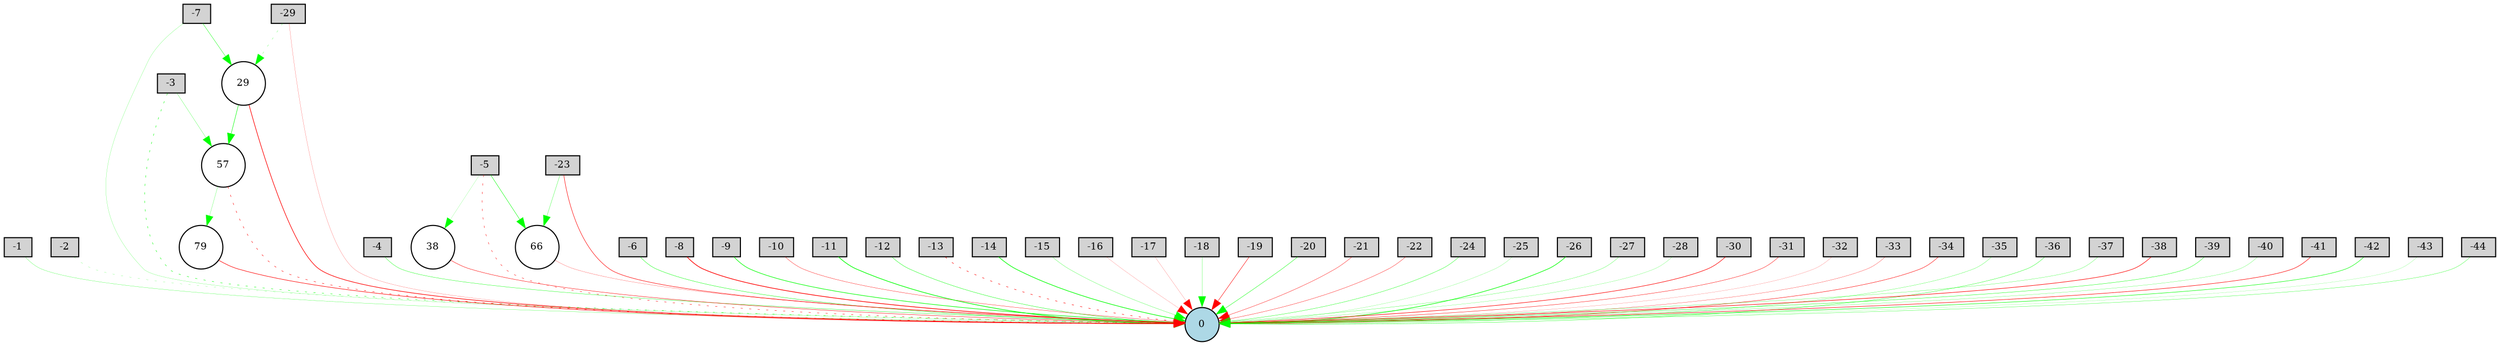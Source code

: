 digraph {
	node [fontsize=9 height=0.2 shape=circle width=0.2]
	-1 [fillcolor=lightgray shape=box style=filled]
	-2 [fillcolor=lightgray shape=box style=filled]
	-3 [fillcolor=lightgray shape=box style=filled]
	-4 [fillcolor=lightgray shape=box style=filled]
	-5 [fillcolor=lightgray shape=box style=filled]
	-6 [fillcolor=lightgray shape=box style=filled]
	-7 [fillcolor=lightgray shape=box style=filled]
	-8 [fillcolor=lightgray shape=box style=filled]
	-9 [fillcolor=lightgray shape=box style=filled]
	-10 [fillcolor=lightgray shape=box style=filled]
	-11 [fillcolor=lightgray shape=box style=filled]
	-12 [fillcolor=lightgray shape=box style=filled]
	-13 [fillcolor=lightgray shape=box style=filled]
	-14 [fillcolor=lightgray shape=box style=filled]
	-15 [fillcolor=lightgray shape=box style=filled]
	-16 [fillcolor=lightgray shape=box style=filled]
	-17 [fillcolor=lightgray shape=box style=filled]
	-18 [fillcolor=lightgray shape=box style=filled]
	-19 [fillcolor=lightgray shape=box style=filled]
	-20 [fillcolor=lightgray shape=box style=filled]
	-21 [fillcolor=lightgray shape=box style=filled]
	-22 [fillcolor=lightgray shape=box style=filled]
	-23 [fillcolor=lightgray shape=box style=filled]
	-24 [fillcolor=lightgray shape=box style=filled]
	-25 [fillcolor=lightgray shape=box style=filled]
	-26 [fillcolor=lightgray shape=box style=filled]
	-27 [fillcolor=lightgray shape=box style=filled]
	-28 [fillcolor=lightgray shape=box style=filled]
	-29 [fillcolor=lightgray shape=box style=filled]
	-30 [fillcolor=lightgray shape=box style=filled]
	-31 [fillcolor=lightgray shape=box style=filled]
	-32 [fillcolor=lightgray shape=box style=filled]
	-33 [fillcolor=lightgray shape=box style=filled]
	-34 [fillcolor=lightgray shape=box style=filled]
	-35 [fillcolor=lightgray shape=box style=filled]
	-36 [fillcolor=lightgray shape=box style=filled]
	-37 [fillcolor=lightgray shape=box style=filled]
	-38 [fillcolor=lightgray shape=box style=filled]
	-39 [fillcolor=lightgray shape=box style=filled]
	-40 [fillcolor=lightgray shape=box style=filled]
	-41 [fillcolor=lightgray shape=box style=filled]
	-42 [fillcolor=lightgray shape=box style=filled]
	-43 [fillcolor=lightgray shape=box style=filled]
	-44 [fillcolor=lightgray shape=box style=filled]
	0 [fillcolor=lightblue style=filled]
	66 [fillcolor=white style=filled]
	38 [fillcolor=white style=filled]
	79 [fillcolor=white style=filled]
	57 [fillcolor=white style=filled]
	29 [fillcolor=white style=filled]
	-1 -> 0 [color=green penwidth=0.17491096979216164 style=solid]
	-2 -> 0 [color=green penwidth=0.13214582188683455 style=dotted]
	-3 -> 0 [color=green penwidth=0.3563825371789282 style=dotted]
	-4 -> 0 [color=green penwidth=0.27012228315866715 style=solid]
	-5 -> 0 [color=red penwidth=0.33587658777740803 style=dotted]
	-6 -> 0 [color=green penwidth=0.3127314588106559 style=solid]
	-7 -> 0 [color=green penwidth=0.1360447779120868 style=solid]
	-8 -> 0 [color=red penwidth=0.6282590313711744 style=solid]
	-9 -> 0 [color=green penwidth=0.517695023552237 style=solid]
	-10 -> 0 [color=red penwidth=0.26176638869776436 style=solid]
	-11 -> 0 [color=green penwidth=0.6022824138647225 style=solid]
	-12 -> 0 [color=green penwidth=0.3078319981398119 style=solid]
	-13 -> 0 [color=red penwidth=0.41931390139393054 style=dotted]
	-14 -> 0 [color=green penwidth=0.5754480323456845 style=solid]
	-15 -> 0 [color=green penwidth=0.19651177061993658 style=solid]
	-16 -> 0 [color=red penwidth=0.11320411268731452 style=solid]
	-17 -> 0 [color=red penwidth=0.1254932054035328 style=solid]
	-18 -> 0 [color=green penwidth=0.19288367276116308 style=solid]
	-19 -> 0 [color=red penwidth=0.3806297220909698 style=solid]
	-20 -> 0 [color=green penwidth=0.3185730476787677 style=solid]
	-21 -> 0 [color=red penwidth=0.2844695216148546 style=solid]
	-22 -> 0 [color=red penwidth=0.26865770002127054 style=solid]
	-23 -> 0 [color=red penwidth=0.41774885346141666 style=solid]
	-24 -> 0 [color=green penwidth=0.27619051002523265 style=solid]
	-25 -> 0 [color=green penwidth=0.13572708865905103 style=solid]
	-26 -> 0 [color=green penwidth=0.5399362008303419 style=solid]
	-27 -> 0 [color=green penwidth=0.19591112415754985 style=solid]
	-28 -> 0 [color=green penwidth=0.14715988140434555 style=solid]
	-29 -> 0 [color=red penwidth=0.13921007897973153 style=solid]
	-30 -> 0 [color=red penwidth=0.4651709489885628 style=solid]
	-31 -> 0 [color=red penwidth=0.31896900541702256 style=solid]
	-32 -> 0 [color=red penwidth=0.11924040640502012 style=solid]
	-33 -> 0 [color=red penwidth=0.20156209612750633 style=solid]
	-34 -> 0 [color=red penwidth=0.36360758102676805 style=solid]
	-35 -> 0 [color=green penwidth=0.19202339222271592 style=solid]
	-36 -> 0 [color=green penwidth=0.26800634921972954 style=solid]
	-37 -> 0 [color=green penwidth=0.19139882561251886 style=solid]
	-38 -> 0 [color=red penwidth=0.47675105860207434 style=solid]
	-39 -> 0 [color=green penwidth=0.2992346835695042 style=solid]
	-40 -> 0 [color=green penwidth=0.16807962167013157 style=solid]
	-41 -> 0 [color=red penwidth=0.42973941919929093 style=solid]
	-42 -> 0 [color=green penwidth=0.40663563612107656 style=solid]
	-43 -> 0 [color=green penwidth=0.10939433277099544 style=solid]
	-44 -> 0 [color=green penwidth=0.2258199858620234 style=solid]
	-29 -> 29 [color=green penwidth=0.17615265295638755 style=dotted]
	29 -> 0 [color=red penwidth=0.5520908656156295 style=solid]
	-5 -> 38 [color=green penwidth=0.10789765729670114 style=solid]
	38 -> 0 [color=red penwidth=0.3433559383221854 style=solid]
	-7 -> 29 [color=green penwidth=0.3014137401359708 style=solid]
	-3 -> 57 [color=green penwidth=0.18492044062650015 style=solid]
	57 -> 0 [color=red penwidth=0.375604371532996 style=dotted]
	29 -> 57 [color=green penwidth=0.40794556974511864 style=solid]
	-5 -> 66 [color=green penwidth=0.36094018181987864 style=solid]
	66 -> 0 [color=red penwidth=0.16479861395037876 style=solid]
	-23 -> 66 [color=green penwidth=0.22421015509651065 style=solid]
	57 -> 79 [color=green penwidth=0.17196436683575014 style=solid]
	79 -> 0 [color=red penwidth=0.45273841394670833 style=solid]
}
